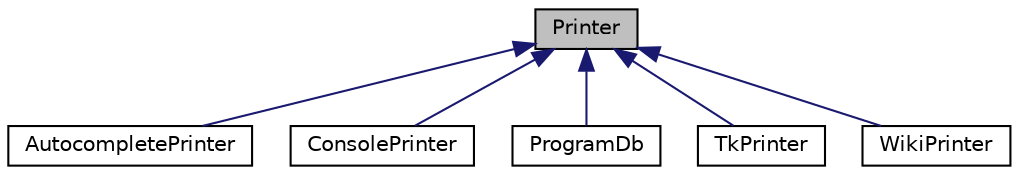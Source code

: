digraph "Printer"
{
  edge [fontname="Helvetica",fontsize="10",labelfontname="Helvetica",labelfontsize="10"];
  node [fontname="Helvetica",fontsize="10",shape=record];
  Node0 [label="Printer",height=0.2,width=0.4,color="black", fillcolor="grey75", style="filled", fontcolor="black"];
  Node0 -> Node1 [dir="back",color="midnightblue",fontsize="10",style="solid",fontname="Helvetica"];
  Node1 [label="AutocompletePrinter",height=0.2,width=0.4,color="black", fillcolor="white", style="filled",URL="$classAutocompletePrinter.html"];
  Node0 -> Node2 [dir="back",color="midnightblue",fontsize="10",style="solid",fontname="Helvetica"];
  Node2 [label="ConsolePrinter",height=0.2,width=0.4,color="black", fillcolor="white", style="filled",URL="$classConsolePrinter.html"];
  Node0 -> Node3 [dir="back",color="midnightblue",fontsize="10",style="solid",fontname="Helvetica"];
  Node3 [label="ProgramDb",height=0.2,width=0.4,color="black", fillcolor="white", style="filled",URL="$classProgramDb.html"];
  Node0 -> Node4 [dir="back",color="midnightblue",fontsize="10",style="solid",fontname="Helvetica"];
  Node4 [label="TkPrinter",height=0.2,width=0.4,color="black", fillcolor="white", style="filled",URL="$classTkPrinter.html"];
  Node0 -> Node5 [dir="back",color="midnightblue",fontsize="10",style="solid",fontname="Helvetica"];
  Node5 [label="WikiPrinter",height=0.2,width=0.4,color="black", fillcolor="white", style="filled",URL="$classWikiPrinter.html"];
}
